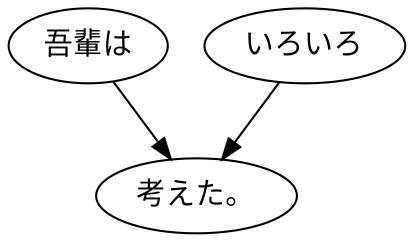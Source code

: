 digraph graph3955 {
	node0 [label="吾輩は"];
	node1 [label="いろいろ"];
	node2 [label="考えた。"];
	node0 -> node2;
	node1 -> node2;
}
